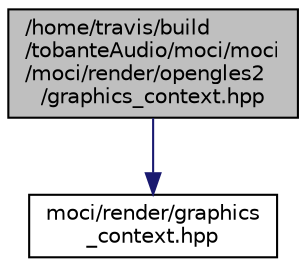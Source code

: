 digraph "/home/travis/build/tobanteAudio/moci/moci/moci/render/opengles2/graphics_context.hpp"
{
  edge [fontname="Helvetica",fontsize="10",labelfontname="Helvetica",labelfontsize="10"];
  node [fontname="Helvetica",fontsize="10",shape=record];
  Node0 [label="/home/travis/build\l/tobanteAudio/moci/moci\l/moci/render/opengles2\l/graphics_context.hpp",height=0.2,width=0.4,color="black", fillcolor="grey75", style="filled", fontcolor="black"];
  Node0 -> Node1 [color="midnightblue",fontsize="10",style="solid",fontname="Helvetica"];
  Node1 [label="moci/render/graphics\l_context.hpp",height=0.2,width=0.4,color="black", fillcolor="white", style="filled",URL="$graphics__context_8hpp.html"];
}
